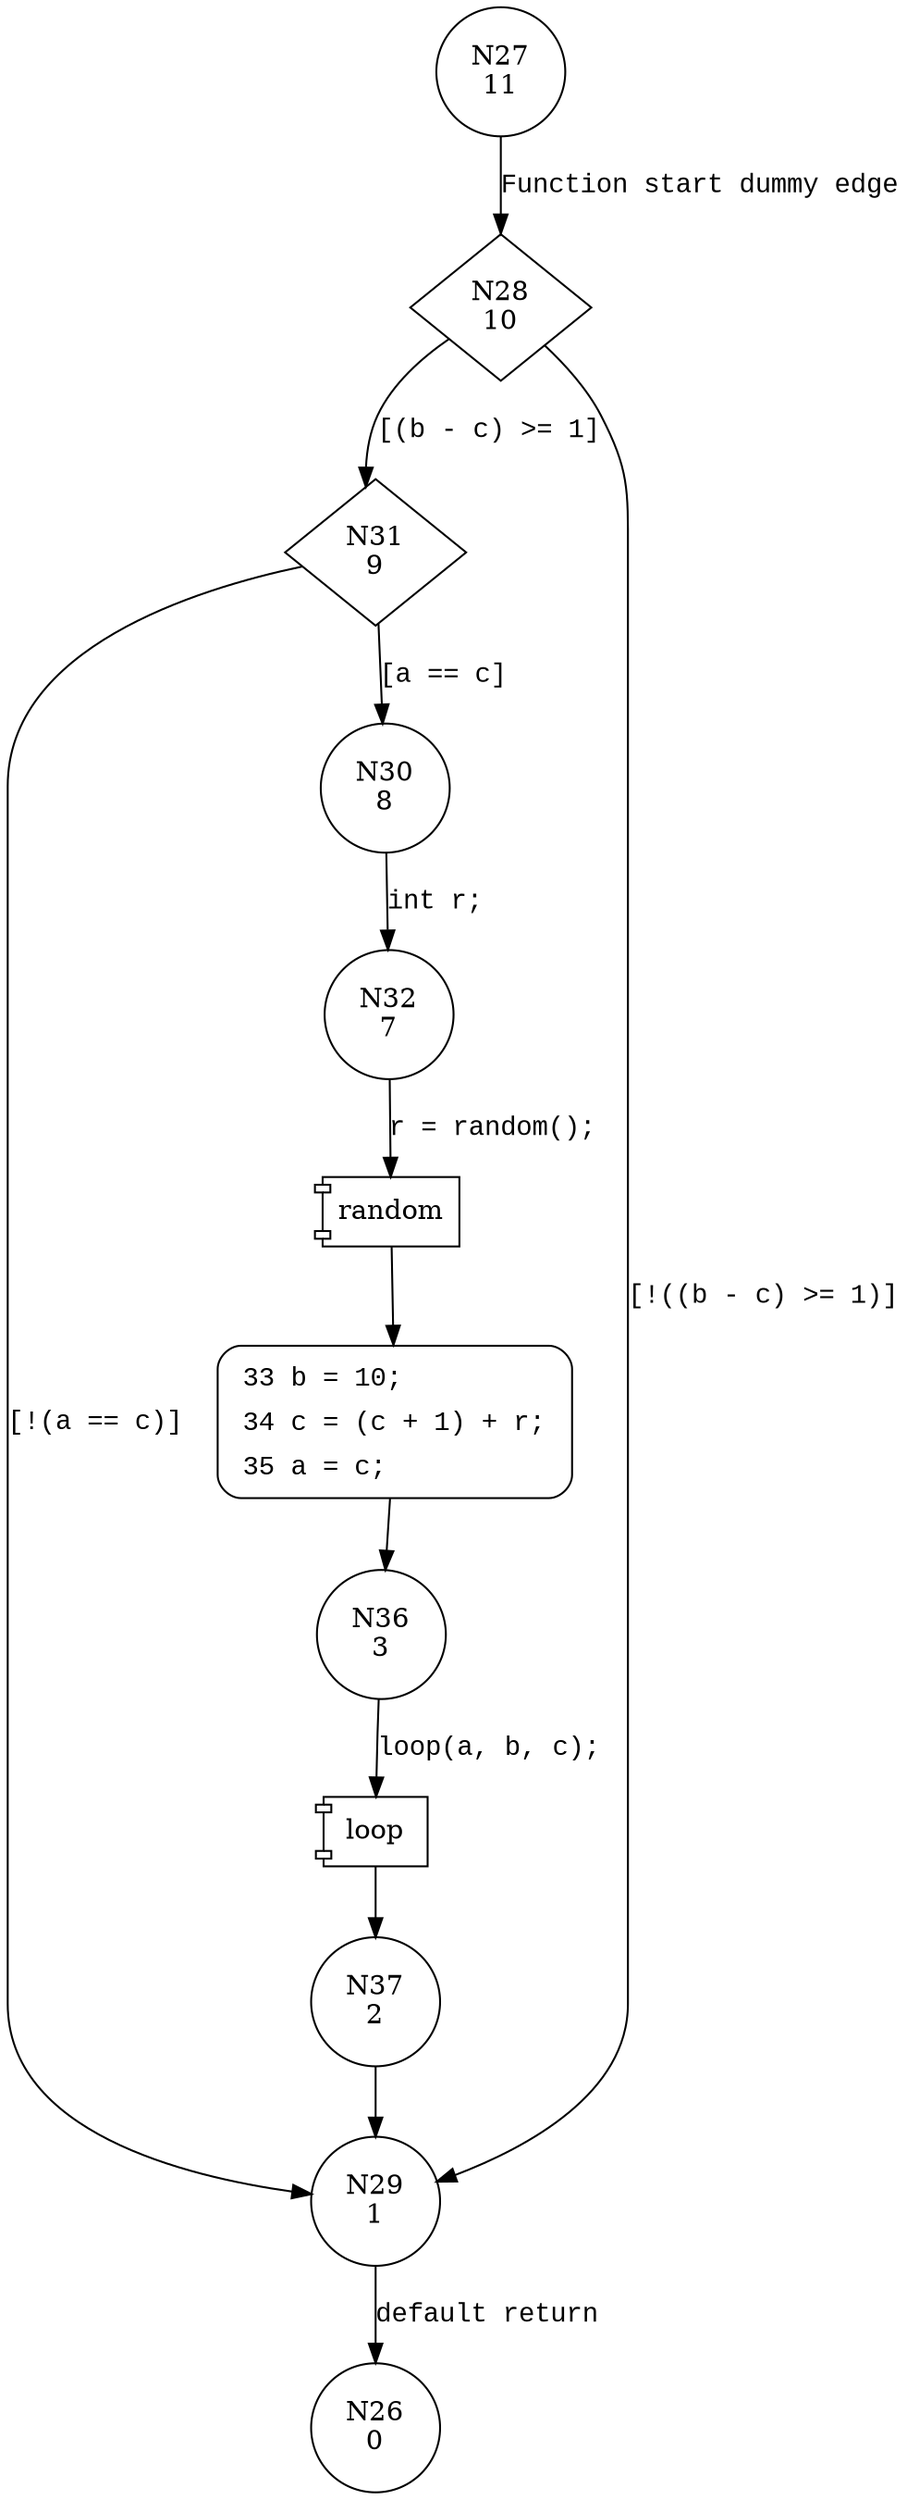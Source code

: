 digraph loop {
27 [shape="circle" label="N27\n11"]
28 [shape="diamond" label="N28\n10"]
31 [shape="diamond" label="N31\n9"]
29 [shape="circle" label="N29\n1"]
26 [shape="circle" label="N26\n0"]
30 [shape="circle" label="N30\n8"]
32 [shape="circle" label="N32\n7"]
33 [shape="circle" label="N33\n6"]
36 [shape="circle" label="N36\n3"]
37 [shape="circle" label="N37\n2"]
33 [style="filled,bold" penwidth="1" fillcolor="white" fontname="Courier New" shape="Mrecord" label=<<table border="0" cellborder="0" cellpadding="3" bgcolor="white"><tr><td align="right">33</td><td align="left">b = 10;</td></tr><tr><td align="right">34</td><td align="left">c = (c + 1) + r;</td></tr><tr><td align="right">35</td><td align="left">a = c;</td></tr></table>>]
33 -> 36[label=""]
27 -> 28 [label="Function start dummy edge" fontname="Courier New"]
28 -> 31 [label="[(b - c) >= 1]" fontname="Courier New"]
28 -> 29 [label="[!((b - c) >= 1)]" fontname="Courier New"]
29 -> 26 [label="default return" fontname="Courier New"]
31 -> 30 [label="[a == c]" fontname="Courier New"]
31 -> 29 [label="[!(a == c)]" fontname="Courier New"]
100001 [shape="component" label="random"]
32 -> 100001 [label="r = random();" fontname="Courier New"]
100001 -> 33 [label="" fontname="Courier New"]
100002 [shape="component" label="loop"]
36 -> 100002 [label="loop(a, b, c);" fontname="Courier New"]
100002 -> 37 [label="" fontname="Courier New"]
30 -> 32 [label="int r;" fontname="Courier New"]
37 -> 29 [label="" fontname="Courier New"]
}
